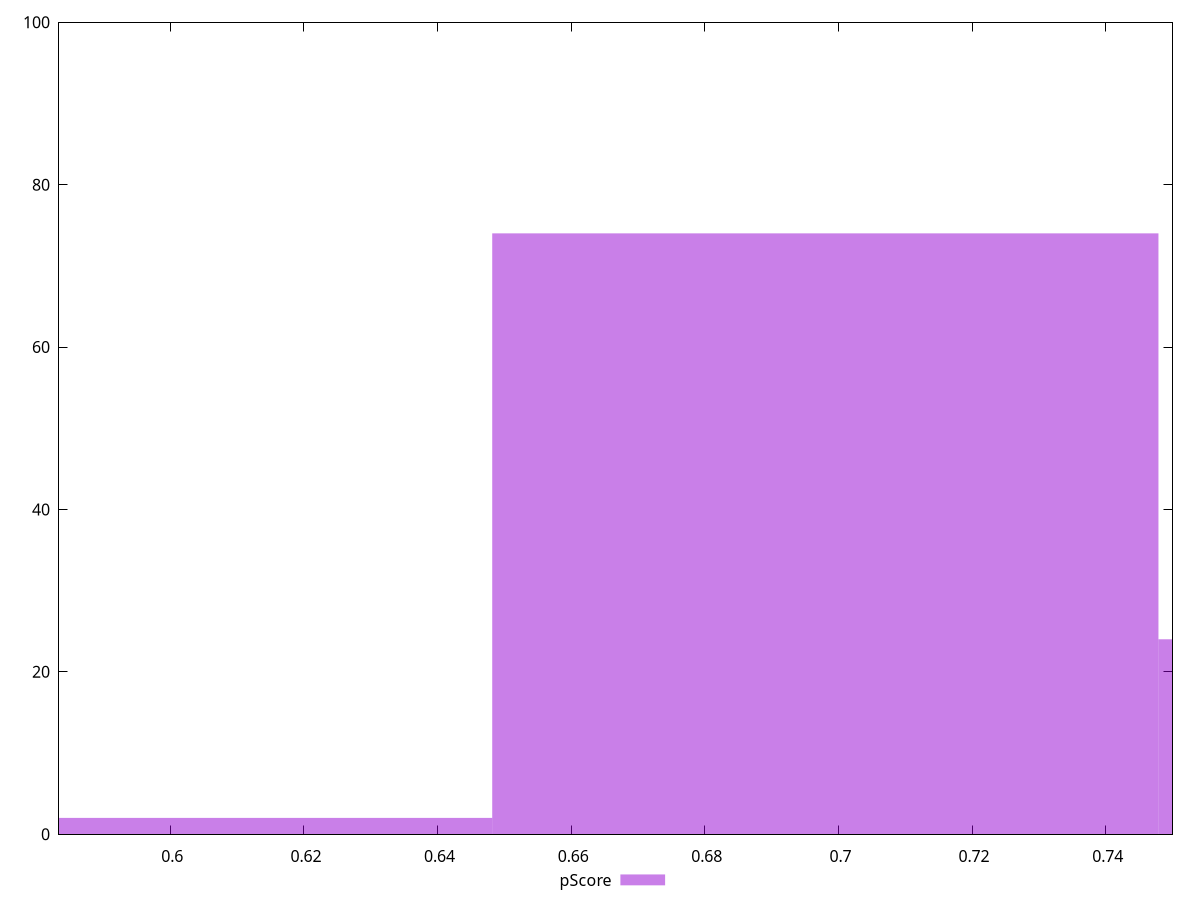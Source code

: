 reset

$pScore <<EOF
0.6980369746945386 74
0.7977565425080442 24
0.5983174068810331 2
EOF

set key outside below
set boxwidth 0.09971956781350552
set xrange [0.5833333333333334:0.75]
set yrange [0:100]
set trange [0:100]
set style fill transparent solid 0.5 noborder
set terminal svg size 640, 490 enhanced background rgb 'white'
set output "report_00018_2021-02-10T15-25-16.877Z/uses-webp-images/samples/pages+cached/pScore/histogram.svg"

plot $pScore title "pScore" with boxes

reset
